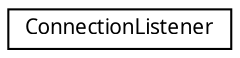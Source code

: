 digraph G
{
  edge [fontname="FreeSans.ttf",fontsize="10",labelfontname="FreeSans.ttf",labelfontsize="10"];
  node [fontname="FreeSans.ttf",fontsize="10",shape=record];
  rankdir=LR;
  Node1 [label="ConnectionListener",height=0.2,width=0.4,color="black", fillcolor="white", style="filled",URL="$class_connection_listener.html"];
}
